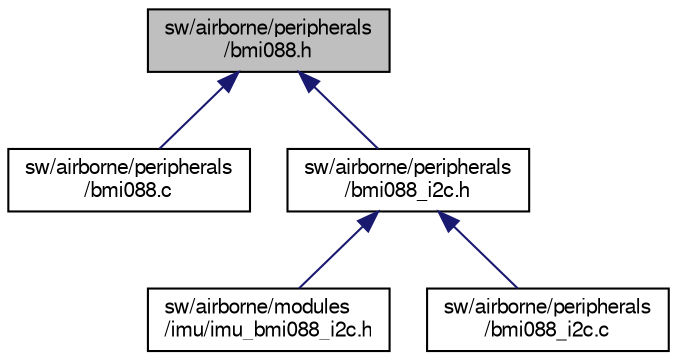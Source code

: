 digraph "sw/airborne/peripherals/bmi088.h"
{
  edge [fontname="FreeSans",fontsize="10",labelfontname="FreeSans",labelfontsize="10"];
  node [fontname="FreeSans",fontsize="10",shape=record];
  Node1 [label="sw/airborne/peripherals\l/bmi088.h",height=0.2,width=0.4,color="black", fillcolor="grey75", style="filled", fontcolor="black"];
  Node1 -> Node2 [dir="back",color="midnightblue",fontsize="10",style="solid",fontname="FreeSans"];
  Node2 [label="sw/airborne/peripherals\l/bmi088.c",height=0.2,width=0.4,color="black", fillcolor="white", style="filled",URL="$bmi088_8c.html",tooltip="BMI088 driver common functions (I2C and SPI). "];
  Node1 -> Node3 [dir="back",color="midnightblue",fontsize="10",style="solid",fontname="FreeSans"];
  Node3 [label="sw/airborne/peripherals\l/bmi088_i2c.h",height=0.2,width=0.4,color="black", fillcolor="white", style="filled",URL="$bmi088__i2c_8h.html",tooltip="Driver for the BMI088 using I2C. "];
  Node3 -> Node4 [dir="back",color="midnightblue",fontsize="10",style="solid",fontname="FreeSans"];
  Node4 [label="sw/airborne/modules\l/imu/imu_bmi088_i2c.h",height=0.2,width=0.4,color="black", fillcolor="white", style="filled",URL="$imu__bmi088__i2c_8h.html",tooltip="IMU driver for the BMI088 using I2C. "];
  Node3 -> Node5 [dir="back",color="midnightblue",fontsize="10",style="solid",fontname="FreeSans"];
  Node5 [label="sw/airborne/peripherals\l/bmi088_i2c.c",height=0.2,width=0.4,color="black", fillcolor="white", style="filled",URL="$bmi088__i2c_8c.html",tooltip="Driver for the BMI088 using I2C. "];
}

